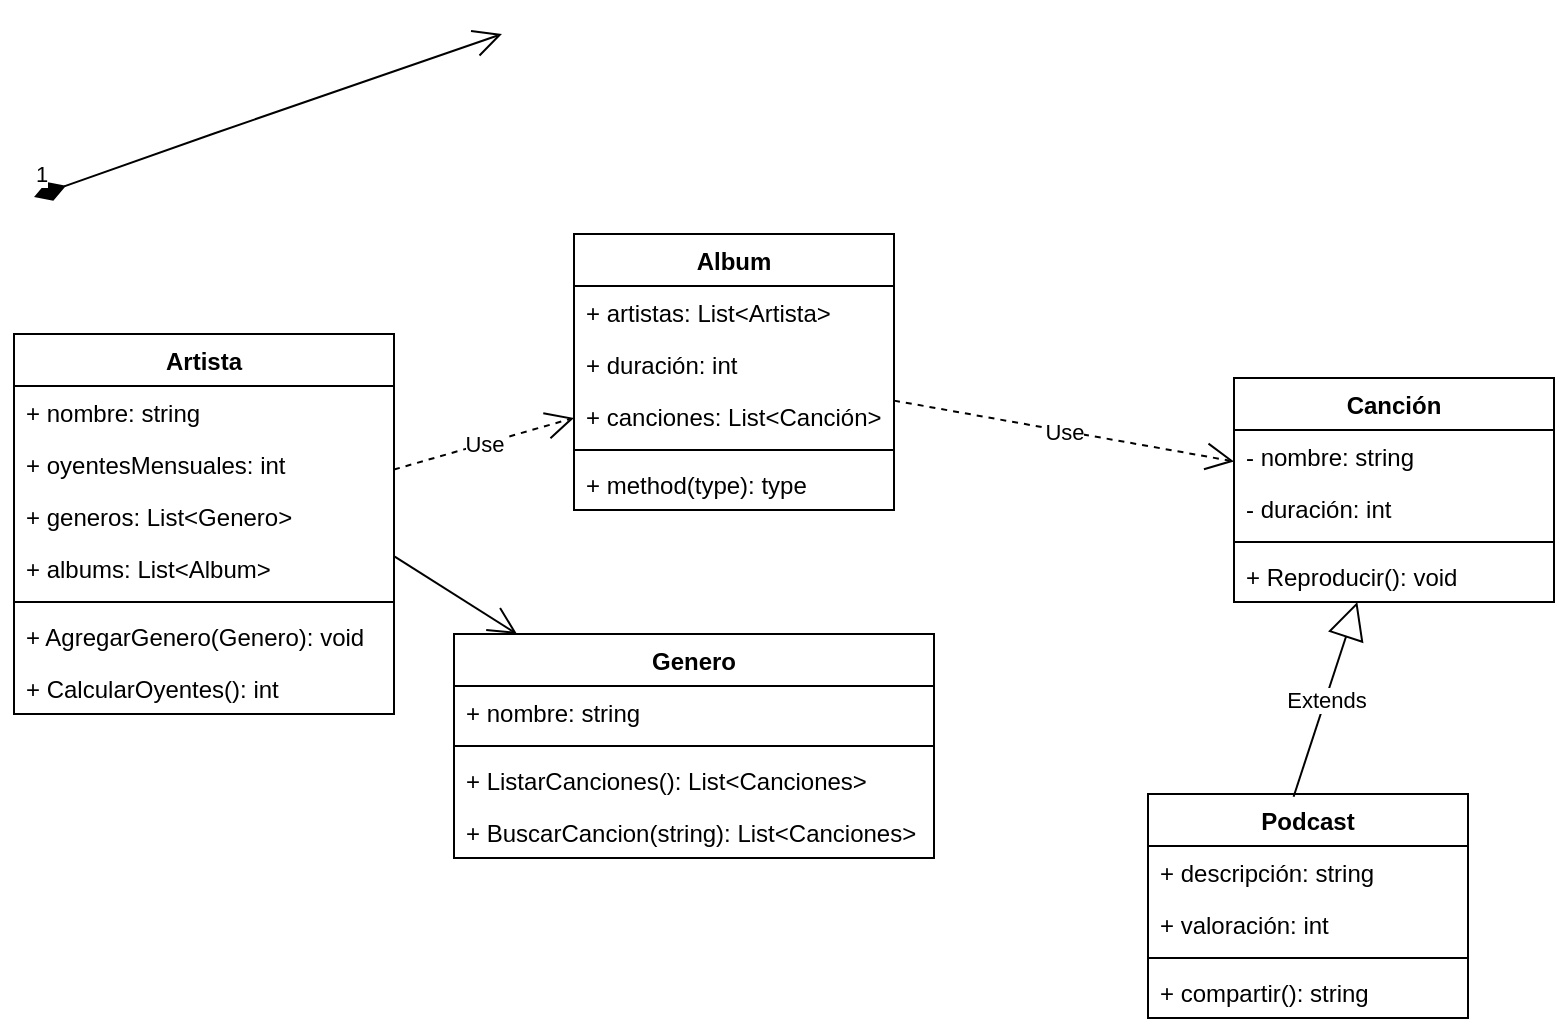 <mxfile version="17.4.5" type="github"><diagram id="TYhQdE3_v19cz-7JDcvt" name="Page-1"><mxGraphModel dx="868" dy="1655" grid="1" gridSize="10" guides="1" tooltips="1" connect="1" arrows="1" fold="1" page="1" pageScale="1" pageWidth="827" pageHeight="1169" math="0" shadow="0"><root><mxCell id="0"/><mxCell id="1" parent="0"/><mxCell id="5O-IxbHXW9Q_TK095Vfj-1" value="Artista" style="swimlane;fontStyle=1;align=center;verticalAlign=top;childLayout=stackLayout;horizontal=1;startSize=26;horizontalStack=0;resizeParent=1;resizeParentMax=0;resizeLast=0;collapsible=1;marginBottom=0;" parent="1" vertex="1"><mxGeometry x="100" y="50" width="190" height="190" as="geometry"/></mxCell><mxCell id="5O-IxbHXW9Q_TK095Vfj-2" value="+ nombre: string" style="text;strokeColor=none;fillColor=none;align=left;verticalAlign=top;spacingLeft=4;spacingRight=4;overflow=hidden;rotatable=0;points=[[0,0.5],[1,0.5]];portConstraint=eastwest;" parent="5O-IxbHXW9Q_TK095Vfj-1" vertex="1"><mxGeometry y="26" width="190" height="26" as="geometry"/></mxCell><mxCell id="5O-IxbHXW9Q_TK095Vfj-35" value="+ oyentesMensuales: int" style="text;strokeColor=none;fillColor=none;align=left;verticalAlign=top;spacingLeft=4;spacingRight=4;overflow=hidden;rotatable=0;points=[[0,0.5],[1,0.5]];portConstraint=eastwest;" parent="5O-IxbHXW9Q_TK095Vfj-1" vertex="1"><mxGeometry y="52" width="190" height="26" as="geometry"/></mxCell><mxCell id="5O-IxbHXW9Q_TK095Vfj-26" value="+ generos: List&lt;Genero&gt;" style="text;strokeColor=none;fillColor=none;align=left;verticalAlign=top;spacingLeft=4;spacingRight=4;overflow=hidden;rotatable=0;points=[[0,0.5],[1,0.5]];portConstraint=eastwest;" parent="5O-IxbHXW9Q_TK095Vfj-1" vertex="1"><mxGeometry y="78" width="190" height="26" as="geometry"/></mxCell><mxCell id="5O-IxbHXW9Q_TK095Vfj-25" value="+ albums: List&lt;Album&gt;" style="text;strokeColor=none;fillColor=none;align=left;verticalAlign=top;spacingLeft=4;spacingRight=4;overflow=hidden;rotatable=0;points=[[0,0.5],[1,0.5]];portConstraint=eastwest;" parent="5O-IxbHXW9Q_TK095Vfj-1" vertex="1"><mxGeometry y="104" width="190" height="26" as="geometry"/></mxCell><mxCell id="5O-IxbHXW9Q_TK095Vfj-3" value="" style="line;strokeWidth=1;fillColor=none;align=left;verticalAlign=middle;spacingTop=-1;spacingLeft=3;spacingRight=3;rotatable=0;labelPosition=right;points=[];portConstraint=eastwest;" parent="5O-IxbHXW9Q_TK095Vfj-1" vertex="1"><mxGeometry y="130" width="190" height="8" as="geometry"/></mxCell><mxCell id="5O-IxbHXW9Q_TK095Vfj-4" value="+ AgregarGenero(Genero): void" style="text;strokeColor=none;fillColor=none;align=left;verticalAlign=top;spacingLeft=4;spacingRight=4;overflow=hidden;rotatable=0;points=[[0,0.5],[1,0.5]];portConstraint=eastwest;" parent="5O-IxbHXW9Q_TK095Vfj-1" vertex="1"><mxGeometry y="138" width="190" height="26" as="geometry"/></mxCell><mxCell id="5O-IxbHXW9Q_TK095Vfj-36" value="+ CalcularOyentes(): int" style="text;strokeColor=none;fillColor=none;align=left;verticalAlign=top;spacingLeft=4;spacingRight=4;overflow=hidden;rotatable=0;points=[[0,0.5],[1,0.5]];portConstraint=eastwest;" parent="5O-IxbHXW9Q_TK095Vfj-1" vertex="1"><mxGeometry y="164" width="190" height="26" as="geometry"/></mxCell><mxCell id="5O-IxbHXW9Q_TK095Vfj-5" value="Genero" style="swimlane;fontStyle=1;align=center;verticalAlign=top;childLayout=stackLayout;horizontal=1;startSize=26;horizontalStack=0;resizeParent=1;resizeParentMax=0;resizeLast=0;collapsible=1;marginBottom=0;" parent="1" vertex="1"><mxGeometry x="320" y="200" width="240" height="112" as="geometry"/></mxCell><mxCell id="5O-IxbHXW9Q_TK095Vfj-6" value="+ nombre: string" style="text;strokeColor=none;fillColor=none;align=left;verticalAlign=top;spacingLeft=4;spacingRight=4;overflow=hidden;rotatable=0;points=[[0,0.5],[1,0.5]];portConstraint=eastwest;" parent="5O-IxbHXW9Q_TK095Vfj-5" vertex="1"><mxGeometry y="26" width="240" height="26" as="geometry"/></mxCell><mxCell id="5O-IxbHXW9Q_TK095Vfj-7" value="" style="line;strokeWidth=1;fillColor=none;align=left;verticalAlign=middle;spacingTop=-1;spacingLeft=3;spacingRight=3;rotatable=0;labelPosition=right;points=[];portConstraint=eastwest;" parent="5O-IxbHXW9Q_TK095Vfj-5" vertex="1"><mxGeometry y="52" width="240" height="8" as="geometry"/></mxCell><mxCell id="5O-IxbHXW9Q_TK095Vfj-8" value="+ ListarCanciones(): List&lt;Canciones&gt;" style="text;strokeColor=none;fillColor=none;align=left;verticalAlign=top;spacingLeft=4;spacingRight=4;overflow=hidden;rotatable=0;points=[[0,0.5],[1,0.5]];portConstraint=eastwest;" parent="5O-IxbHXW9Q_TK095Vfj-5" vertex="1"><mxGeometry y="60" width="240" height="26" as="geometry"/></mxCell><mxCell id="5O-IxbHXW9Q_TK095Vfj-40" value="+ BuscarCancion(string): List&lt;Canciones&gt;" style="text;strokeColor=none;fillColor=none;align=left;verticalAlign=top;spacingLeft=4;spacingRight=4;overflow=hidden;rotatable=0;points=[[0,0.5],[1,0.5]];portConstraint=eastwest;" parent="5O-IxbHXW9Q_TK095Vfj-5" vertex="1"><mxGeometry y="86" width="240" height="26" as="geometry"/></mxCell><mxCell id="5O-IxbHXW9Q_TK095Vfj-9" value="Canción" style="swimlane;fontStyle=1;align=center;verticalAlign=top;childLayout=stackLayout;horizontal=1;startSize=26;horizontalStack=0;resizeParent=1;resizeParentMax=0;resizeLast=0;collapsible=1;marginBottom=0;" parent="1" vertex="1"><mxGeometry x="710" y="72" width="160" height="112" as="geometry"/></mxCell><mxCell id="5O-IxbHXW9Q_TK095Vfj-10" value="- nombre: string" style="text;strokeColor=none;fillColor=none;align=left;verticalAlign=top;spacingLeft=4;spacingRight=4;overflow=hidden;rotatable=0;points=[[0,0.5],[1,0.5]];portConstraint=eastwest;" parent="5O-IxbHXW9Q_TK095Vfj-9" vertex="1"><mxGeometry y="26" width="160" height="26" as="geometry"/></mxCell><mxCell id="5O-IxbHXW9Q_TK095Vfj-41" value="- duración: int" style="text;strokeColor=none;fillColor=none;align=left;verticalAlign=top;spacingLeft=4;spacingRight=4;overflow=hidden;rotatable=0;points=[[0,0.5],[1,0.5]];portConstraint=eastwest;" parent="5O-IxbHXW9Q_TK095Vfj-9" vertex="1"><mxGeometry y="52" width="160" height="26" as="geometry"/></mxCell><mxCell id="5O-IxbHXW9Q_TK095Vfj-11" value="" style="line;strokeWidth=1;fillColor=none;align=left;verticalAlign=middle;spacingTop=-1;spacingLeft=3;spacingRight=3;rotatable=0;labelPosition=right;points=[];portConstraint=eastwest;" parent="5O-IxbHXW9Q_TK095Vfj-9" vertex="1"><mxGeometry y="78" width="160" height="8" as="geometry"/></mxCell><mxCell id="5O-IxbHXW9Q_TK095Vfj-12" value="+ Reproducir(): void" style="text;strokeColor=none;fillColor=none;align=left;verticalAlign=top;spacingLeft=4;spacingRight=4;overflow=hidden;rotatable=0;points=[[0,0.5],[1,0.5]];portConstraint=eastwest;" parent="5O-IxbHXW9Q_TK095Vfj-9" vertex="1"><mxGeometry y="86" width="160" height="26" as="geometry"/></mxCell><mxCell id="5O-IxbHXW9Q_TK095Vfj-17" value="Podcast" style="swimlane;fontStyle=1;align=center;verticalAlign=top;childLayout=stackLayout;horizontal=1;startSize=26;horizontalStack=0;resizeParent=1;resizeParentMax=0;resizeLast=0;collapsible=1;marginBottom=0;" parent="1" vertex="1"><mxGeometry x="667" y="280" width="160" height="112" as="geometry"/></mxCell><mxCell id="5O-IxbHXW9Q_TK095Vfj-18" value="+ descripción: string" style="text;strokeColor=none;fillColor=none;align=left;verticalAlign=top;spacingLeft=4;spacingRight=4;overflow=hidden;rotatable=0;points=[[0,0.5],[1,0.5]];portConstraint=eastwest;" parent="5O-IxbHXW9Q_TK095Vfj-17" vertex="1"><mxGeometry y="26" width="160" height="26" as="geometry"/></mxCell><mxCell id="5O-IxbHXW9Q_TK095Vfj-52" value="+ valoración: int" style="text;strokeColor=none;fillColor=none;align=left;verticalAlign=top;spacingLeft=4;spacingRight=4;overflow=hidden;rotatable=0;points=[[0,0.5],[1,0.5]];portConstraint=eastwest;" parent="5O-IxbHXW9Q_TK095Vfj-17" vertex="1"><mxGeometry y="52" width="160" height="26" as="geometry"/></mxCell><mxCell id="5O-IxbHXW9Q_TK095Vfj-19" value="" style="line;strokeWidth=1;fillColor=none;align=left;verticalAlign=middle;spacingTop=-1;spacingLeft=3;spacingRight=3;rotatable=0;labelPosition=right;points=[];portConstraint=eastwest;" parent="5O-IxbHXW9Q_TK095Vfj-17" vertex="1"><mxGeometry y="78" width="160" height="8" as="geometry"/></mxCell><mxCell id="5O-IxbHXW9Q_TK095Vfj-20" value="+ compartir(): string" style="text;strokeColor=none;fillColor=none;align=left;verticalAlign=top;spacingLeft=4;spacingRight=4;overflow=hidden;rotatable=0;points=[[0,0.5],[1,0.5]];portConstraint=eastwest;" parent="5O-IxbHXW9Q_TK095Vfj-17" vertex="1"><mxGeometry y="86" width="160" height="26" as="geometry"/></mxCell><mxCell id="5O-IxbHXW9Q_TK095Vfj-21" value="Album" style="swimlane;fontStyle=1;align=center;verticalAlign=top;childLayout=stackLayout;horizontal=1;startSize=26;horizontalStack=0;resizeParent=1;resizeParentMax=0;resizeLast=0;collapsible=1;marginBottom=0;" parent="1" vertex="1"><mxGeometry x="380" width="160" height="138" as="geometry"/></mxCell><mxCell id="5O-IxbHXW9Q_TK095Vfj-22" value="+ artistas: List&lt;Artista&gt;" style="text;strokeColor=none;fillColor=none;align=left;verticalAlign=top;spacingLeft=4;spacingRight=4;overflow=hidden;rotatable=0;points=[[0,0.5],[1,0.5]];portConstraint=eastwest;" parent="5O-IxbHXW9Q_TK095Vfj-21" vertex="1"><mxGeometry y="26" width="160" height="26" as="geometry"/></mxCell><mxCell id="5O-IxbHXW9Q_TK095Vfj-31" value="+ duración: int" style="text;strokeColor=none;fillColor=none;align=left;verticalAlign=top;spacingLeft=4;spacingRight=4;overflow=hidden;rotatable=0;points=[[0,0.5],[1,0.5]];portConstraint=eastwest;" parent="5O-IxbHXW9Q_TK095Vfj-21" vertex="1"><mxGeometry y="52" width="160" height="26" as="geometry"/></mxCell><mxCell id="5O-IxbHXW9Q_TK095Vfj-32" value="+ canciones: List&lt;Canción&gt;" style="text;strokeColor=none;fillColor=none;align=left;verticalAlign=top;spacingLeft=4;spacingRight=4;overflow=hidden;rotatable=0;points=[[0,0.5],[1,0.5]];portConstraint=eastwest;" parent="5O-IxbHXW9Q_TK095Vfj-21" vertex="1"><mxGeometry y="78" width="160" height="26" as="geometry"/></mxCell><mxCell id="5O-IxbHXW9Q_TK095Vfj-23" value="" style="line;strokeWidth=1;fillColor=none;align=left;verticalAlign=middle;spacingTop=-1;spacingLeft=3;spacingRight=3;rotatable=0;labelPosition=right;points=[];portConstraint=eastwest;" parent="5O-IxbHXW9Q_TK095Vfj-21" vertex="1"><mxGeometry y="104" width="160" height="8" as="geometry"/></mxCell><mxCell id="5O-IxbHXW9Q_TK095Vfj-24" value="+ method(type): type" style="text;strokeColor=none;fillColor=none;align=left;verticalAlign=top;spacingLeft=4;spacingRight=4;overflow=hidden;rotatable=0;points=[[0,0.5],[1,0.5]];portConstraint=eastwest;" parent="5O-IxbHXW9Q_TK095Vfj-21" vertex="1"><mxGeometry y="112" width="160" height="26" as="geometry"/></mxCell><mxCell id="5O-IxbHXW9Q_TK095Vfj-27" value="" style="endArrow=open;endFill=1;endSize=12;html=1;rounded=0;exitX=1.002;exitY=0.282;exitDx=0;exitDy=0;exitPerimeter=0;" parent="1" source="5O-IxbHXW9Q_TK095Vfj-25" target="5O-IxbHXW9Q_TK095Vfj-5" edge="1"><mxGeometry width="160" relative="1" as="geometry"><mxPoint x="290" y="170" as="sourcePoint"/><mxPoint x="450" y="170" as="targetPoint"/></mxGeometry></mxCell><mxCell id="5O-IxbHXW9Q_TK095Vfj-30" value="1" style="endArrow=open;html=1;endSize=12;startArrow=diamondThin;startSize=14;startFill=1;align=left;verticalAlign=bottom;rounded=0;entryX=0;entryY=0.25;entryDx=0;entryDy=0;editable=0;" parent="1" edge="1"><mxGeometry x="-1" y="3" relative="1" as="geometry"><mxPoint x="110.004" y="-18.5" as="sourcePoint"/><mxPoint x="343.97" y="-100" as="targetPoint"/><Array as="points"><mxPoint x="200" y="-50.25"/></Array></mxGeometry></mxCell><mxCell id="5O-IxbHXW9Q_TK095Vfj-44" value="Use" style="endArrow=open;endSize=12;dashed=1;html=1;rounded=0;labelBackgroundColor=default;fontFamily=Helvetica;fontSize=11;fontColor=default;strokeColor=default;shape=connector;" parent="1" source="5O-IxbHXW9Q_TK095Vfj-21" target="5O-IxbHXW9Q_TK095Vfj-9" edge="1"><mxGeometry width="160" relative="1" as="geometry"><mxPoint x="620" y="80.71" as="sourcePoint"/><mxPoint x="780" y="80.71" as="targetPoint"/></mxGeometry></mxCell><object label="Use" placeholders="1" id="5O-IxbHXW9Q_TK095Vfj-45"><mxCell style="endArrow=open;endSize=12;dashed=1;html=1;rounded=0;labelBackgroundColor=default;fontFamily=Helvetica;fontSize=11;fontColor=default;strokeColor=default;shape=connector;" parent="1" source="5O-IxbHXW9Q_TK095Vfj-1" target="5O-IxbHXW9Q_TK095Vfj-21" edge="1"><mxGeometry width="160" relative="1" as="geometry"><mxPoint x="430" y="140" as="sourcePoint"/><mxPoint x="590" y="140" as="targetPoint"/></mxGeometry></mxCell></object><mxCell id="5O-IxbHXW9Q_TK095Vfj-51" value="Extends" style="endArrow=block;endSize=16;endFill=0;html=1;rounded=0;labelBackgroundColor=default;fontFamily=Helvetica;fontSize=11;fontColor=default;strokeColor=default;shape=connector;exitX=0.455;exitY=0.012;exitDx=0;exitDy=0;exitPerimeter=0;" parent="1" source="5O-IxbHXW9Q_TK095Vfj-17" target="5O-IxbHXW9Q_TK095Vfj-9" edge="1"><mxGeometry width="160" relative="1" as="geometry"><mxPoint x="690" y="300" as="sourcePoint"/><mxPoint x="850" y="300" as="targetPoint"/></mxGeometry></mxCell></root></mxGraphModel></diagram></mxfile>